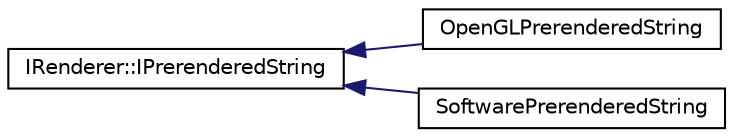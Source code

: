 digraph "Graphical Class Hierarchy"
{
 // LATEX_PDF_SIZE
  edge [fontname="Helvetica",fontsize="10",labelfontname="Helvetica",labelfontsize="10"];
  node [fontname="Helvetica",fontsize="10",shape=record];
  rankdir="LR";
  Node0 [label="IRenderer::IPrerenderedString",height=0.2,width=0.4,color="black", fillcolor="white", style="filled",URL="$classIRenderer_1_1IPrerenderedString.html",tooltip=" "];
  Node0 -> Node1 [dir="back",color="midnightblue",fontsize="10",style="solid",fontname="Helvetica"];
  Node1 [label="OpenGLPrerenderedString",height=0.2,width=0.4,color="black", fillcolor="white", style="filled",URL="$classOpenGLPrerenderedString.html",tooltip=" "];
  Node0 -> Node2 [dir="back",color="midnightblue",fontsize="10",style="solid",fontname="Helvetica"];
  Node2 [label="SoftwarePrerenderedString",height=0.2,width=0.4,color="black", fillcolor="white", style="filled",URL="$classSoftwarePrerenderedString.html",tooltip=" "];
}

